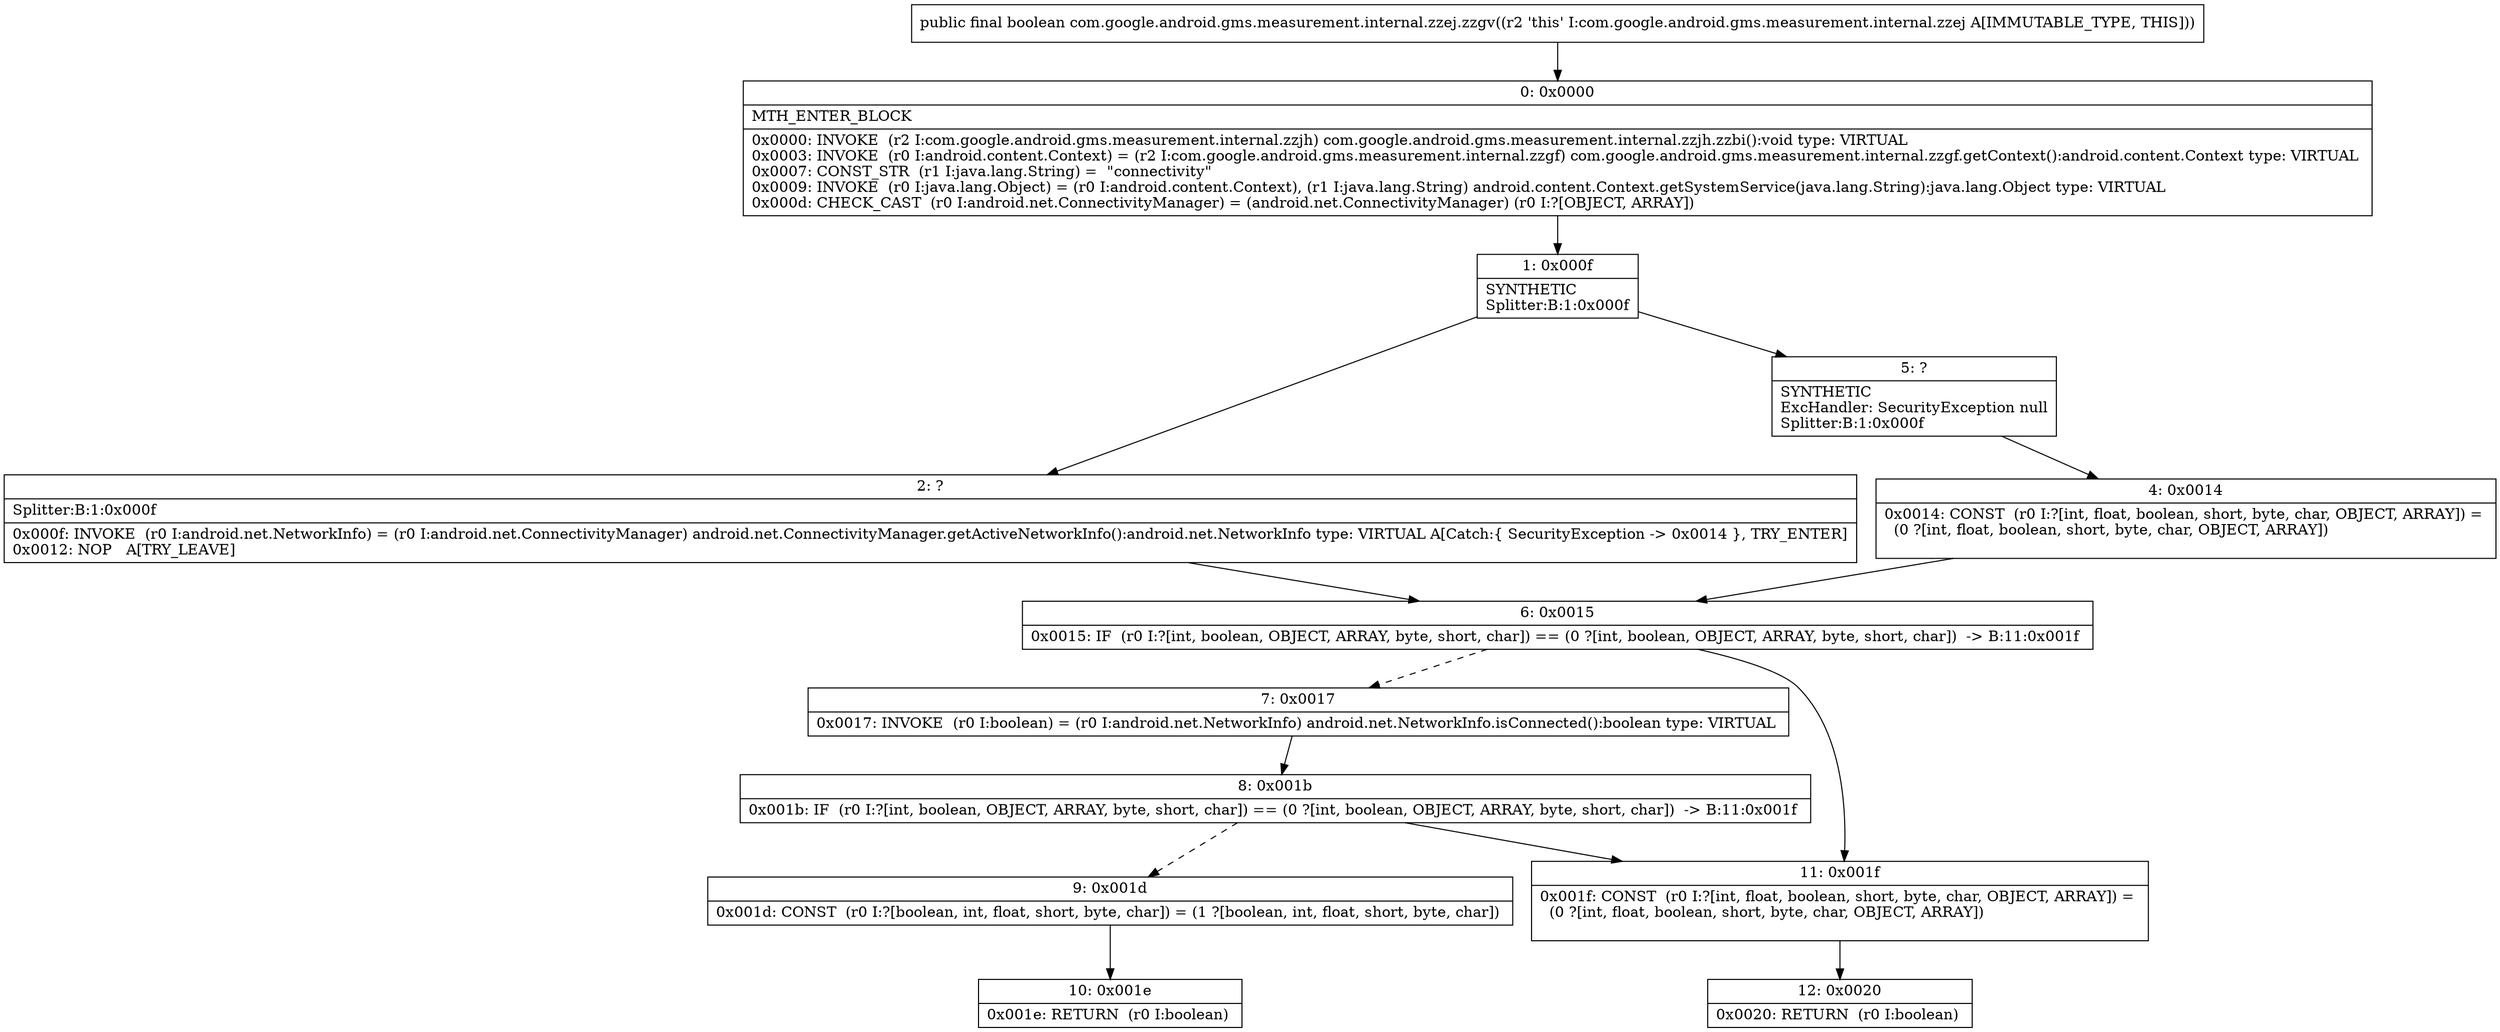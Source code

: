 digraph "CFG forcom.google.android.gms.measurement.internal.zzej.zzgv()Z" {
Node_0 [shape=record,label="{0\:\ 0x0000|MTH_ENTER_BLOCK\l|0x0000: INVOKE  (r2 I:com.google.android.gms.measurement.internal.zzjh) com.google.android.gms.measurement.internal.zzjh.zzbi():void type: VIRTUAL \l0x0003: INVOKE  (r0 I:android.content.Context) = (r2 I:com.google.android.gms.measurement.internal.zzgf) com.google.android.gms.measurement.internal.zzgf.getContext():android.content.Context type: VIRTUAL \l0x0007: CONST_STR  (r1 I:java.lang.String) =  \"connectivity\" \l0x0009: INVOKE  (r0 I:java.lang.Object) = (r0 I:android.content.Context), (r1 I:java.lang.String) android.content.Context.getSystemService(java.lang.String):java.lang.Object type: VIRTUAL \l0x000d: CHECK_CAST  (r0 I:android.net.ConnectivityManager) = (android.net.ConnectivityManager) (r0 I:?[OBJECT, ARRAY]) \l}"];
Node_1 [shape=record,label="{1\:\ 0x000f|SYNTHETIC\lSplitter:B:1:0x000f\l}"];
Node_2 [shape=record,label="{2\:\ ?|Splitter:B:1:0x000f\l|0x000f: INVOKE  (r0 I:android.net.NetworkInfo) = (r0 I:android.net.ConnectivityManager) android.net.ConnectivityManager.getActiveNetworkInfo():android.net.NetworkInfo type: VIRTUAL A[Catch:\{ SecurityException \-\> 0x0014 \}, TRY_ENTER]\l0x0012: NOP   A[TRY_LEAVE]\l}"];
Node_4 [shape=record,label="{4\:\ 0x0014|0x0014: CONST  (r0 I:?[int, float, boolean, short, byte, char, OBJECT, ARRAY]) = \l  (0 ?[int, float, boolean, short, byte, char, OBJECT, ARRAY])\l \l}"];
Node_5 [shape=record,label="{5\:\ ?|SYNTHETIC\lExcHandler: SecurityException null\lSplitter:B:1:0x000f\l}"];
Node_6 [shape=record,label="{6\:\ 0x0015|0x0015: IF  (r0 I:?[int, boolean, OBJECT, ARRAY, byte, short, char]) == (0 ?[int, boolean, OBJECT, ARRAY, byte, short, char])  \-\> B:11:0x001f \l}"];
Node_7 [shape=record,label="{7\:\ 0x0017|0x0017: INVOKE  (r0 I:boolean) = (r0 I:android.net.NetworkInfo) android.net.NetworkInfo.isConnected():boolean type: VIRTUAL \l}"];
Node_8 [shape=record,label="{8\:\ 0x001b|0x001b: IF  (r0 I:?[int, boolean, OBJECT, ARRAY, byte, short, char]) == (0 ?[int, boolean, OBJECT, ARRAY, byte, short, char])  \-\> B:11:0x001f \l}"];
Node_9 [shape=record,label="{9\:\ 0x001d|0x001d: CONST  (r0 I:?[boolean, int, float, short, byte, char]) = (1 ?[boolean, int, float, short, byte, char]) \l}"];
Node_10 [shape=record,label="{10\:\ 0x001e|0x001e: RETURN  (r0 I:boolean) \l}"];
Node_11 [shape=record,label="{11\:\ 0x001f|0x001f: CONST  (r0 I:?[int, float, boolean, short, byte, char, OBJECT, ARRAY]) = \l  (0 ?[int, float, boolean, short, byte, char, OBJECT, ARRAY])\l \l}"];
Node_12 [shape=record,label="{12\:\ 0x0020|0x0020: RETURN  (r0 I:boolean) \l}"];
MethodNode[shape=record,label="{public final boolean com.google.android.gms.measurement.internal.zzej.zzgv((r2 'this' I:com.google.android.gms.measurement.internal.zzej A[IMMUTABLE_TYPE, THIS])) }"];
MethodNode -> Node_0;
Node_0 -> Node_1;
Node_1 -> Node_2;
Node_1 -> Node_5;
Node_2 -> Node_6;
Node_4 -> Node_6;
Node_5 -> Node_4;
Node_6 -> Node_7[style=dashed];
Node_6 -> Node_11;
Node_7 -> Node_8;
Node_8 -> Node_9[style=dashed];
Node_8 -> Node_11;
Node_9 -> Node_10;
Node_11 -> Node_12;
}

